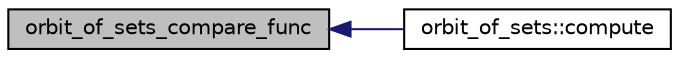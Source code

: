 digraph "orbit_of_sets_compare_func"
{
  edge [fontname="Helvetica",fontsize="10",labelfontname="Helvetica",labelfontsize="10"];
  node [fontname="Helvetica",fontsize="10",shape=record];
  rankdir="LR";
  Node1 [label="orbit_of_sets_compare_func",height=0.2,width=0.4,color="black", fillcolor="grey75", style="filled", fontcolor="black"];
  Node1 -> Node2 [dir="back",color="midnightblue",fontsize="10",style="solid",fontname="Helvetica"];
  Node2 [label="orbit_of_sets::compute",height=0.2,width=0.4,color="black", fillcolor="white", style="filled",URL="$d5/da0/classorbit__of__sets.html#a10a9635a3d0dc263453c667f5f44af54"];
}
